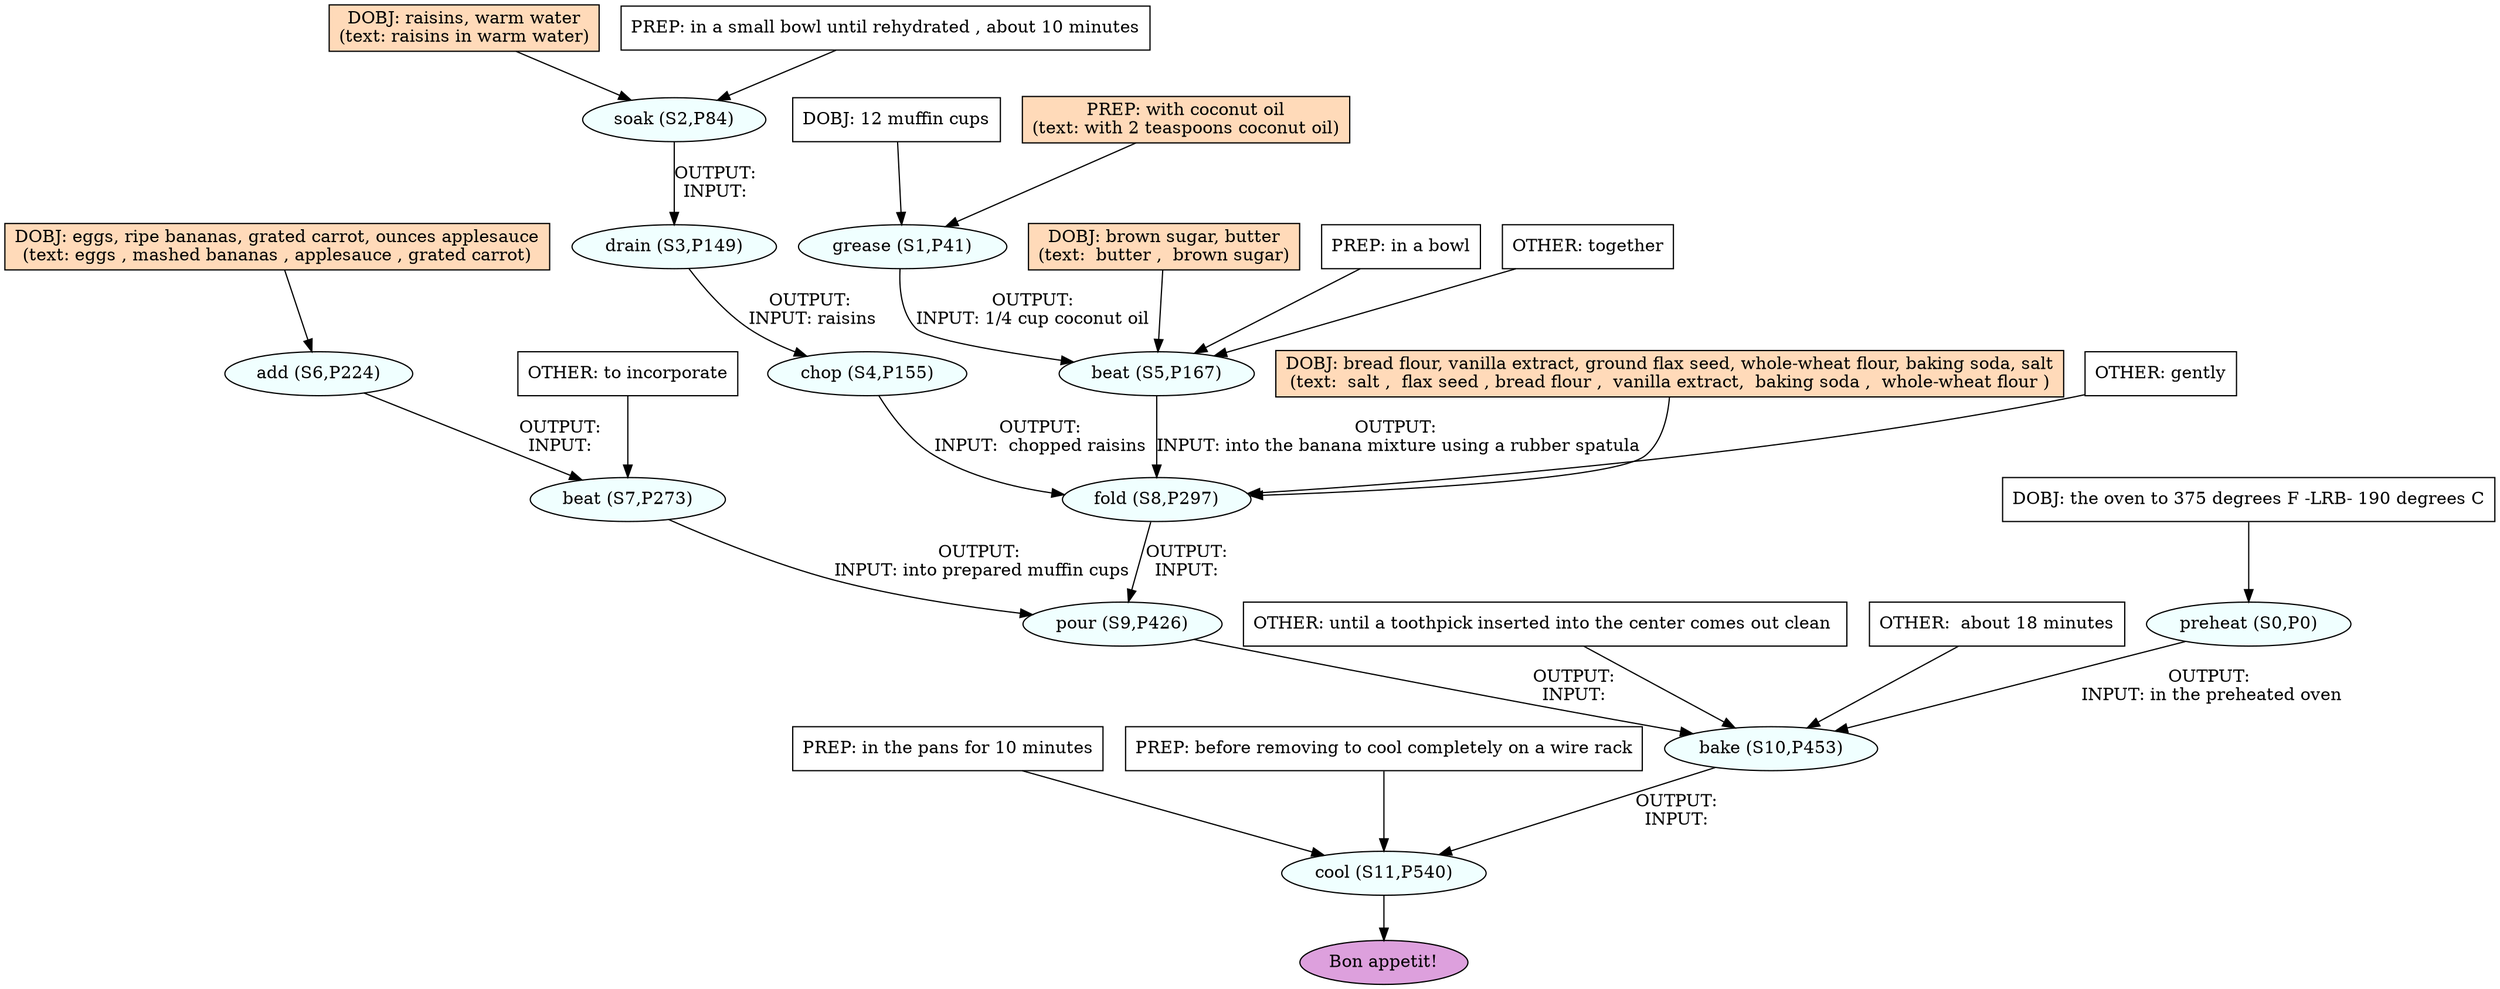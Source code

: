 digraph recipe {
E0[label="preheat (S0,P0)", shape=oval, style=filled, fillcolor=azure]
E1[label="grease (S1,P41)", shape=oval, style=filled, fillcolor=azure]
E2[label="soak (S2,P84)", shape=oval, style=filled, fillcolor=azure]
E3[label="drain (S3,P149)", shape=oval, style=filled, fillcolor=azure]
E4[label="chop (S4,P155)", shape=oval, style=filled, fillcolor=azure]
E5[label="beat (S5,P167)", shape=oval, style=filled, fillcolor=azure]
E6[label="add (S6,P224)", shape=oval, style=filled, fillcolor=azure]
E7[label="beat (S7,P273)", shape=oval, style=filled, fillcolor=azure]
E8[label="fold (S8,P297)", shape=oval, style=filled, fillcolor=azure]
E9[label="pour (S9,P426)", shape=oval, style=filled, fillcolor=azure]
E10[label="bake (S10,P453)", shape=oval, style=filled, fillcolor=azure]
E11[label="cool (S11,P540)", shape=oval, style=filled, fillcolor=azure]
D1[label="DOBJ: 12 muffin cups", shape=box, style=filled, fillcolor=white]
D1 -> E1
P1_0[label="PREP: with coconut oil
(text: with 2 teaspoons coconut oil)", shape=box, style=filled, fillcolor=peachpuff]
P1_0 -> E1
D2[label="DOBJ: raisins, warm water
(text: raisins in warm water)", shape=box, style=filled, fillcolor=peachpuff]
D2 -> E2
P2_0[label="PREP: in a small bowl until rehydrated , about 10 minutes", shape=box, style=filled, fillcolor=white]
P2_0 -> E2
D0[label="DOBJ: the oven to 375 degrees F -LRB- 190 degrees C", shape=box, style=filled, fillcolor=white]
D0 -> E0
D6[label="DOBJ: eggs, ripe bananas, grated carrot, ounces applesauce
(text: eggs , mashed bananas , applesauce , grated carrot)", shape=box, style=filled, fillcolor=peachpuff]
D6 -> E6
E2 -> E3 [label="OUTPUT: 
INPUT: "]
E3 -> E4 [label="OUTPUT: 
INPUT: raisins"]
D5_ing[label="DOBJ: brown sugar, butter
(text:  butter ,  brown sugar)", shape=box, style=filled, fillcolor=peachpuff]
D5_ing -> E5
E1 -> E5 [label="OUTPUT: 
INPUT: 1/4 cup coconut oil "]
P5_0_0[label="PREP: in a bowl", shape=box, style=filled, fillcolor=white]
P5_0_0 -> E5
O5_0_0[label="OTHER: together", shape=box, style=filled, fillcolor=white]
O5_0_0 -> E5
E6 -> E7 [label="OUTPUT: 
INPUT: "]
O7_0_0[label="OTHER: to incorporate", shape=box, style=filled, fillcolor=white]
O7_0_0 -> E7
D8_ing[label="DOBJ: bread flour, vanilla extract, ground flax seed, whole-wheat flour, baking soda, salt
(text:  salt ,  flax seed , bread flour ,  vanilla extract,  baking soda ,  whole-wheat flour )", shape=box, style=filled, fillcolor=peachpuff]
D8_ing -> E8
E4 -> E8 [label="OUTPUT: 
INPUT:  chopped raisins "]
E5 -> E8 [label="OUTPUT: 
INPUT: into the banana mixture using a rubber spatula"]
O8_0_0[label="OTHER: gently", shape=box, style=filled, fillcolor=white]
O8_0_0 -> E8
E8 -> E9 [label="OUTPUT: 
INPUT: "]
E7 -> E9 [label="OUTPUT: 
INPUT: into prepared muffin cups"]
E9 -> E10 [label="OUTPUT: 
INPUT: "]
E0 -> E10 [label="OUTPUT: 
INPUT: in the preheated oven"]
O10_0_0[label="OTHER: until a toothpick inserted into the center comes out clean ", shape=box, style=filled, fillcolor=white]
O10_0_0 -> E10
O10_0_1[label="OTHER:  about 18 minutes", shape=box, style=filled, fillcolor=white]
O10_0_1 -> E10
E10 -> E11 [label="OUTPUT: 
INPUT: "]
P11_0_0[label="PREP: in the pans for 10 minutes", shape=box, style=filled, fillcolor=white]
P11_0_0 -> E11
P11_1_0[label="PREP: before removing to cool completely on a wire rack", shape=box, style=filled, fillcolor=white]
P11_1_0 -> E11
EOR[label="Bon appetit!", shape=oval, style=filled, fillcolor=plum]
E11 -> EOR
}
